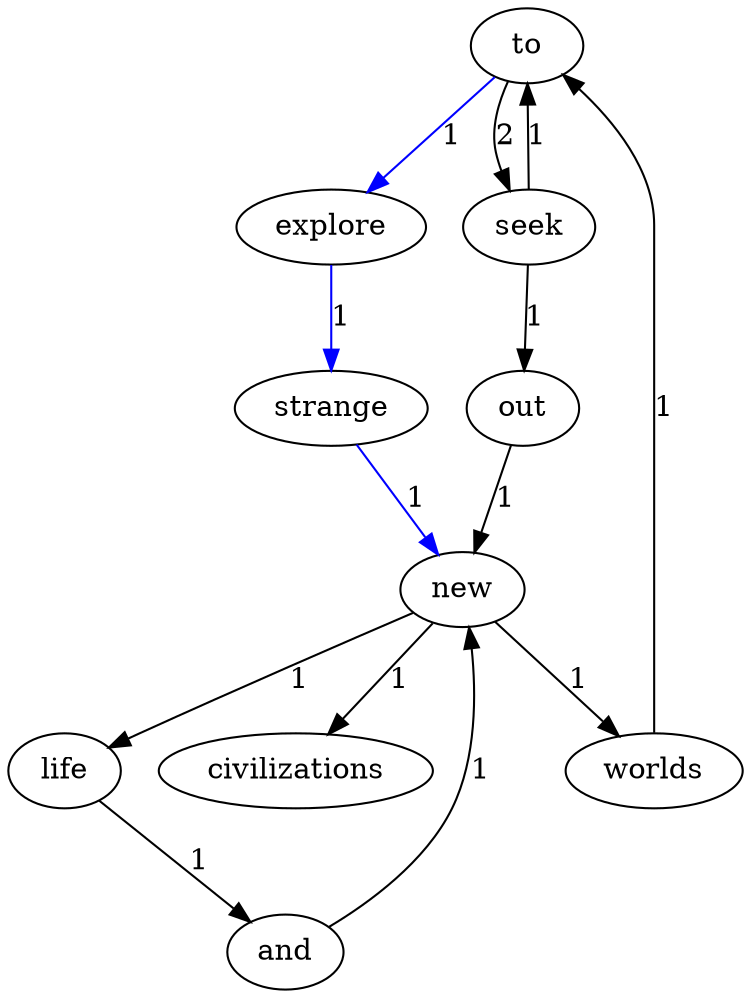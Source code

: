 digraph TextGraph {
to;
explore;
strange;
new;
worlds;
seek;
out;
life;
and;
civilizations;
to -> explore [label = 1, color = blue];
explore -> strange [label = 1, color = blue];
strange -> new [label = 1, color = blue];
new -> worlds [label = 1];
worlds -> to [label = 1];
new -> life [label = 1];
life -> and [label = 1];
and -> new [label = 1];
new -> civilizations [label = 1];
to -> seek [label = 2];
seek -> to [label = 1];
seek -> out [label = 1];
out -> new [label = 1];
}